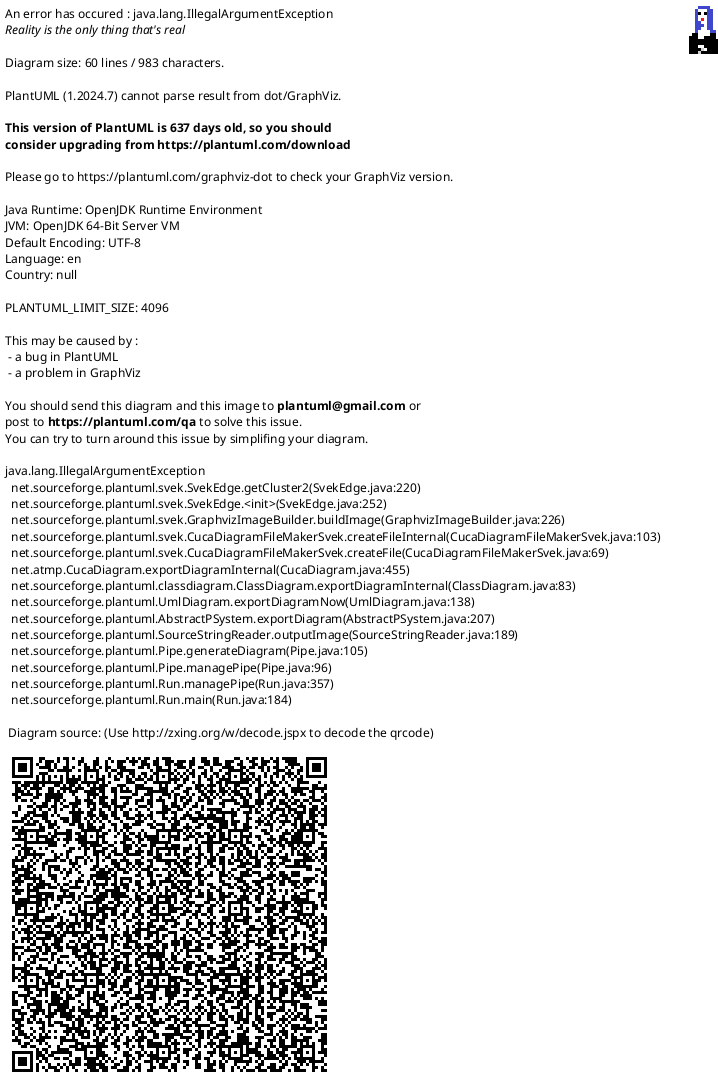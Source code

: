 @startuml

package express {
    object json
    object static

}


package customCallback {
    object consoleNotifications {
        callback (req, res,next)
    }

    object getDateTime{
        callback (req, res, next)
    }
    
}

package toursRoute.js {
    object "router" as r1
}

package userRoute.js {
    object "router" as r2
}



package "**app.js**" as app.js {
    map  "**app**" as app {
        [parse request's body to JSON] *-> express.json
        [configure the default file folder] *-> express.static
        [notify to console when request comes] *--> customCallback.consoleNotifications
        [Get Date-time when request comes] *--> customCallback.getDateTime
        [Process route /api/v1/tours] *---> toursRoute.js.r1
        [Process route /api/v1/users] *---> userRoute.js.r2

    }

    object listen{
    } 

}

package server.js {

    map "app" as a1 {
        listen *---> app.js.listen
    }

}

server.js --|> app.js

app -> listen


@enduml
